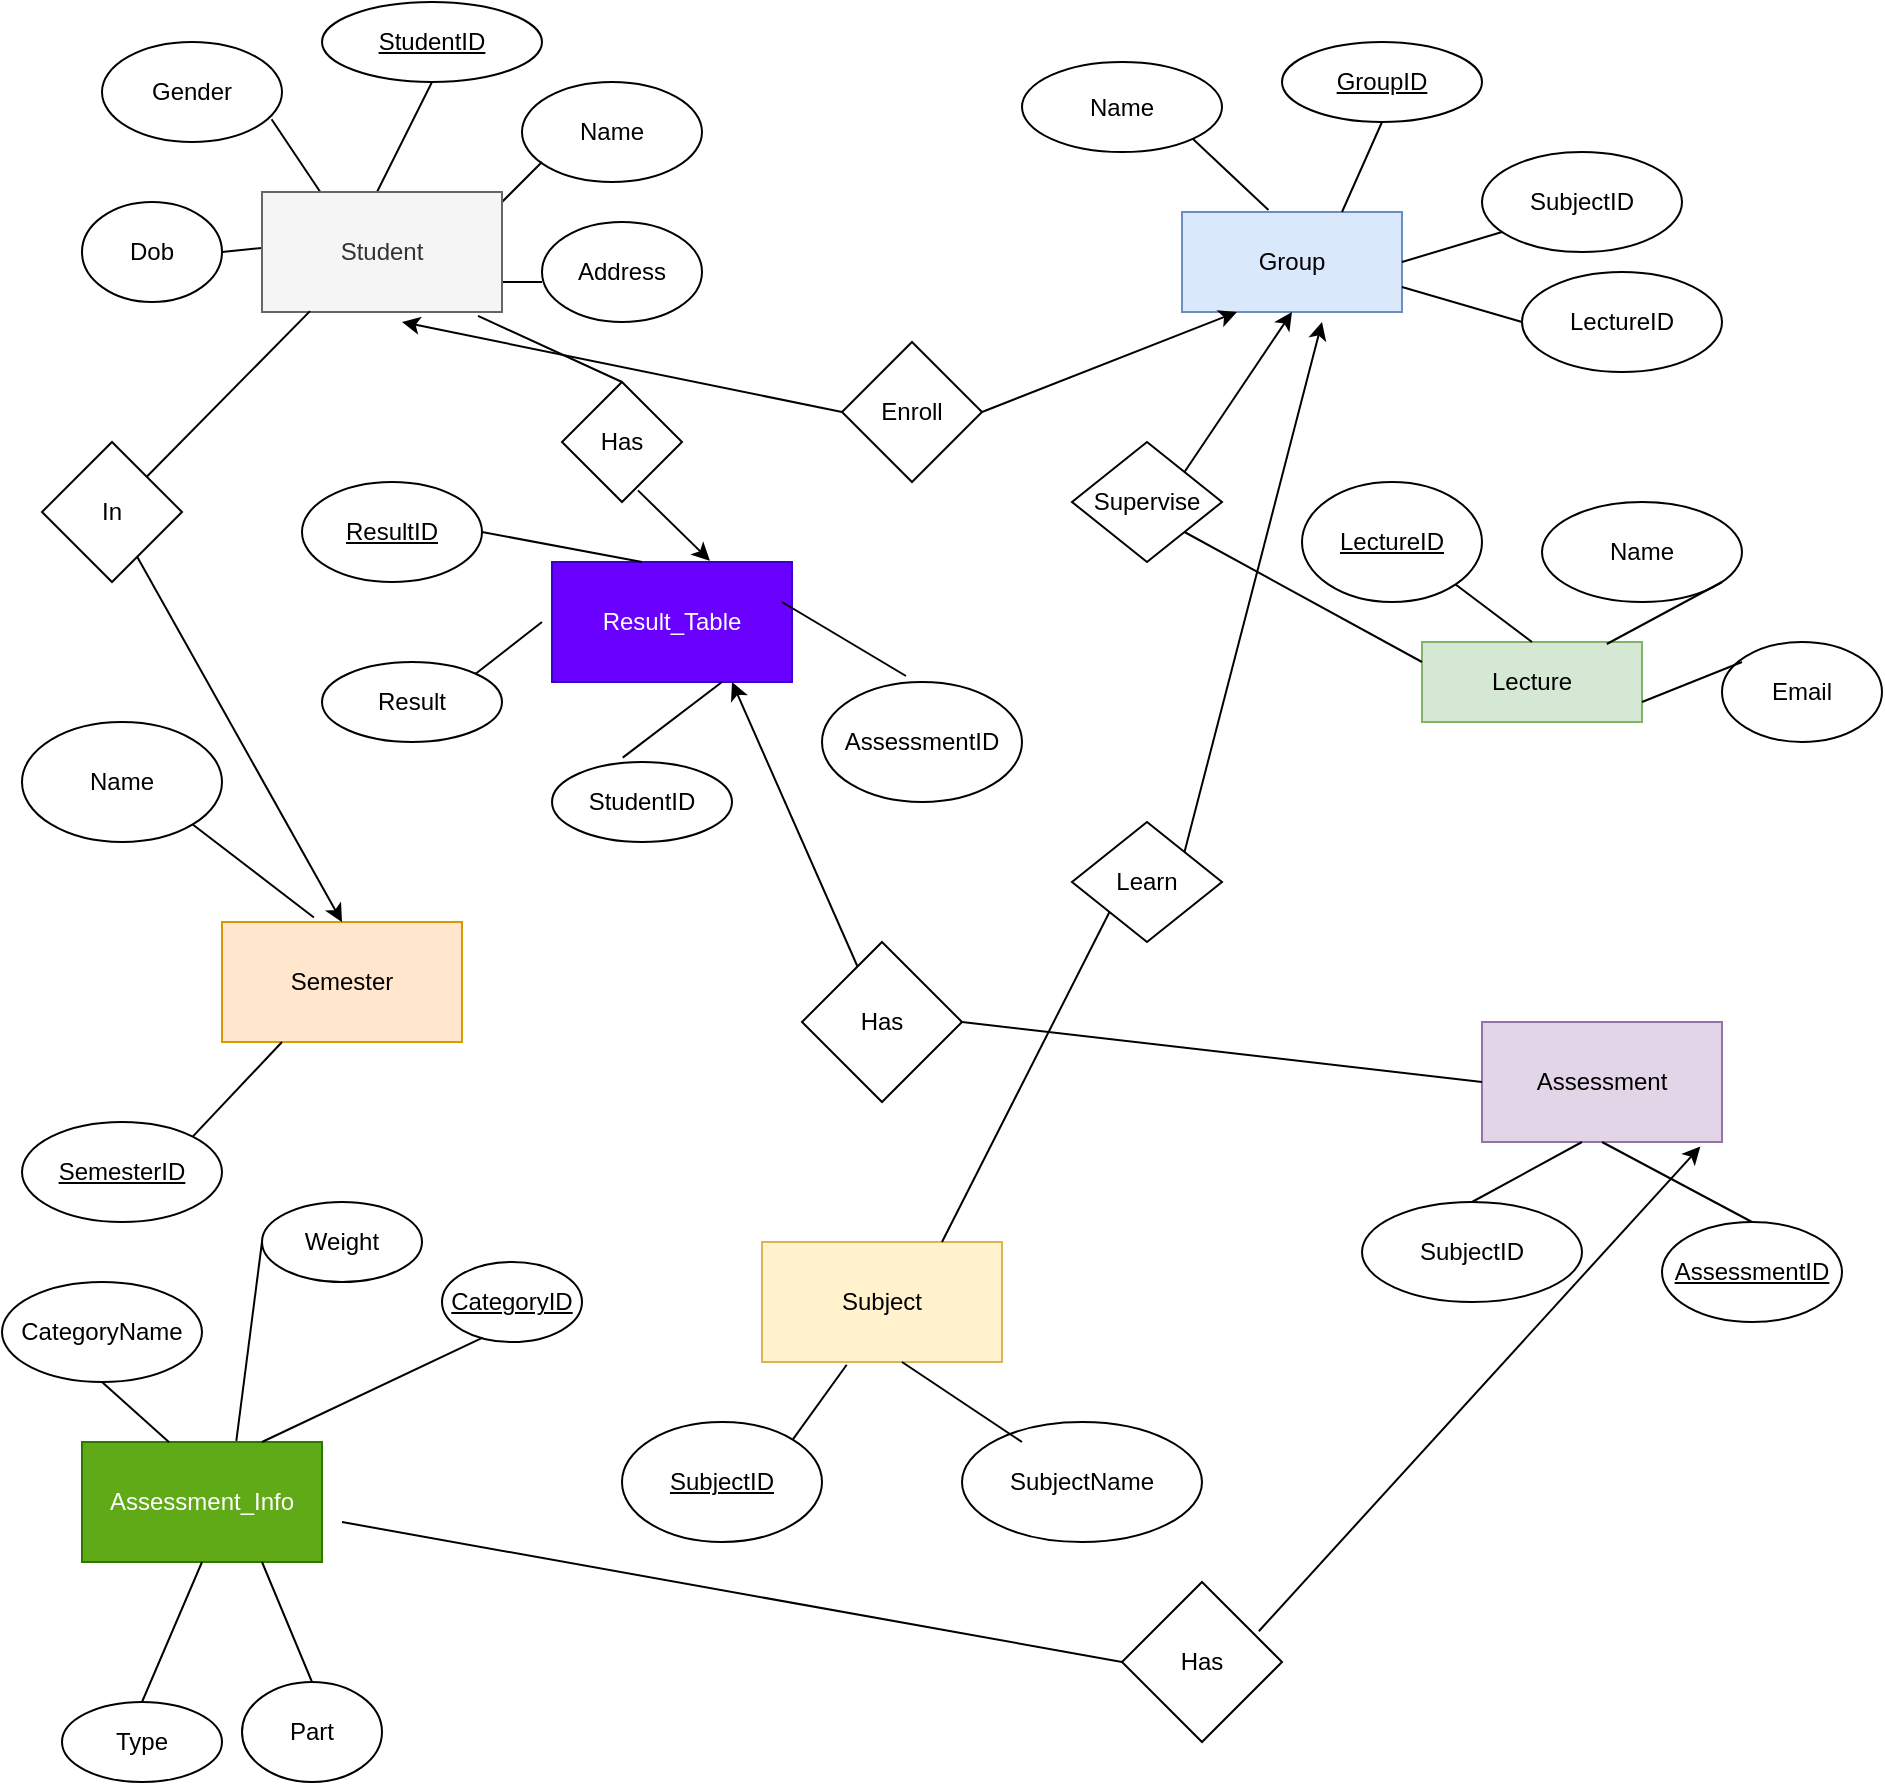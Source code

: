 <mxfile version="20.1.1" type="github">
  <diagram id="R2lEEEUBdFMjLlhIrx00" name="Page-1">
    <mxGraphModel dx="1038" dy="617" grid="1" gridSize="10" guides="1" tooltips="1" connect="1" arrows="1" fold="1" page="1" pageScale="1" pageWidth="1100" pageHeight="1700" math="0" shadow="0" extFonts="Permanent Marker^https://fonts.googleapis.com/css?family=Permanent+Marker">
      <root>
        <mxCell id="0" />
        <mxCell id="1" parent="0" />
        <mxCell id="8Aw5iDRZX28yzJOrs3gT-2" value="&lt;u&gt;StudentID&lt;/u&gt;" style="ellipse;whiteSpace=wrap;html=1;" parent="1" vertex="1">
          <mxGeometry x="160" y="40" width="110" height="40" as="geometry" />
        </mxCell>
        <mxCell id="8Aw5iDRZX28yzJOrs3gT-3" value="Name" style="ellipse;whiteSpace=wrap;html=1;" parent="1" vertex="1">
          <mxGeometry x="260" y="80" width="90" height="50" as="geometry" />
        </mxCell>
        <mxCell id="8Aw5iDRZX28yzJOrs3gT-4" value="Address" style="ellipse;whiteSpace=wrap;html=1;" parent="1" vertex="1">
          <mxGeometry x="270" y="150" width="80" height="50" as="geometry" />
        </mxCell>
        <mxCell id="8Aw5iDRZX28yzJOrs3gT-5" value="Dob" style="ellipse;whiteSpace=wrap;html=1;" parent="1" vertex="1">
          <mxGeometry x="40" y="140" width="70" height="50" as="geometry" />
        </mxCell>
        <mxCell id="8Aw5iDRZX28yzJOrs3gT-6" value="Gender" style="ellipse;whiteSpace=wrap;html=1;" parent="1" vertex="1">
          <mxGeometry x="50" y="60" width="90" height="50" as="geometry" />
        </mxCell>
        <mxCell id="8Aw5iDRZX28yzJOrs3gT-7" value="" style="endArrow=none;html=1;rounded=0;entryX=0.5;entryY=1;entryDx=0;entryDy=0;exitX=0.5;exitY=0;exitDx=0;exitDy=0;" parent="1" target="8Aw5iDRZX28yzJOrs3gT-2" edge="1">
          <mxGeometry width="50" height="50" relative="1" as="geometry">
            <mxPoint x="185" y="140" as="sourcePoint" />
            <mxPoint x="220" y="90" as="targetPoint" />
          </mxGeometry>
        </mxCell>
        <mxCell id="8Aw5iDRZX28yzJOrs3gT-8" value="" style="endArrow=none;html=1;rounded=0;entryX=0.25;entryY=0;entryDx=0;entryDy=0;exitX=0.942;exitY=0.772;exitDx=0;exitDy=0;exitPerimeter=0;" parent="1" source="8Aw5iDRZX28yzJOrs3gT-6" edge="1">
          <mxGeometry width="50" height="50" relative="1" as="geometry">
            <mxPoint x="110" y="130" as="sourcePoint" />
            <mxPoint x="162.5" y="140" as="targetPoint" />
          </mxGeometry>
        </mxCell>
        <mxCell id="8Aw5iDRZX28yzJOrs3gT-9" value="" style="endArrow=none;html=1;rounded=0;" parent="1" edge="1">
          <mxGeometry width="50" height="50" relative="1" as="geometry">
            <mxPoint x="230" y="160" as="sourcePoint" />
            <mxPoint x="270" y="120" as="targetPoint" />
          </mxGeometry>
        </mxCell>
        <mxCell id="8Aw5iDRZX28yzJOrs3gT-10" value="" style="endArrow=none;html=1;rounded=0;exitX=1;exitY=0.5;exitDx=0;exitDy=0;" parent="1" source="8Aw5iDRZX28yzJOrs3gT-5" edge="1">
          <mxGeometry width="50" height="50" relative="1" as="geometry">
            <mxPoint x="110" y="210" as="sourcePoint" />
            <mxPoint x="160" y="160" as="targetPoint" />
          </mxGeometry>
        </mxCell>
        <mxCell id="8Aw5iDRZX28yzJOrs3gT-11" value="" style="endArrow=none;html=1;rounded=0;exitX=1;exitY=0.75;exitDx=0;exitDy=0;" parent="1" source="8Aw5iDRZX28yzJOrs3gT-12" edge="1">
          <mxGeometry width="50" height="50" relative="1" as="geometry">
            <mxPoint x="230" y="207.5" as="sourcePoint" />
            <mxPoint x="270" y="180" as="targetPoint" />
          </mxGeometry>
        </mxCell>
        <mxCell id="8Aw5iDRZX28yzJOrs3gT-12" value="Student" style="rounded=0;whiteSpace=wrap;html=1;fillColor=#f5f5f5;fontColor=#333333;strokeColor=#666666;" parent="1" vertex="1">
          <mxGeometry x="130" y="135" width="120" height="60" as="geometry" />
        </mxCell>
        <mxCell id="8Aw5iDRZX28yzJOrs3gT-13" value="Group" style="rounded=0;whiteSpace=wrap;html=1;fillColor=#dae8fc;strokeColor=#6c8ebf;" parent="1" vertex="1">
          <mxGeometry x="590" y="145" width="110" height="50" as="geometry" />
        </mxCell>
        <mxCell id="8Aw5iDRZX28yzJOrs3gT-14" value="&lt;u&gt;GroupID&lt;/u&gt;" style="ellipse;whiteSpace=wrap;html=1;" parent="1" vertex="1">
          <mxGeometry x="640" y="60" width="100" height="40" as="geometry" />
        </mxCell>
        <mxCell id="8Aw5iDRZX28yzJOrs3gT-15" value="Name" style="ellipse;whiteSpace=wrap;html=1;" parent="1" vertex="1">
          <mxGeometry x="510" y="70" width="100" height="45" as="geometry" />
        </mxCell>
        <mxCell id="8Aw5iDRZX28yzJOrs3gT-16" value="SubjectID" style="ellipse;whiteSpace=wrap;html=1;" parent="1" vertex="1">
          <mxGeometry x="740" y="115" width="100" height="50" as="geometry" />
        </mxCell>
        <mxCell id="8Aw5iDRZX28yzJOrs3gT-17" value="" style="endArrow=none;html=1;rounded=0;entryX=1;entryY=1;entryDx=0;entryDy=0;exitX=0.393;exitY=-0.02;exitDx=0;exitDy=0;exitPerimeter=0;" parent="1" source="8Aw5iDRZX28yzJOrs3gT-13" target="8Aw5iDRZX28yzJOrs3gT-15" edge="1">
          <mxGeometry width="50" height="50" relative="1" as="geometry">
            <mxPoint x="630" y="135" as="sourcePoint" />
            <mxPoint x="640" y="105" as="targetPoint" />
          </mxGeometry>
        </mxCell>
        <mxCell id="8Aw5iDRZX28yzJOrs3gT-18" value="" style="endArrow=none;html=1;rounded=0;entryX=0.5;entryY=1;entryDx=0;entryDy=0;" parent="1" target="8Aw5iDRZX28yzJOrs3gT-14" edge="1">
          <mxGeometry width="50" height="50" relative="1" as="geometry">
            <mxPoint x="670" y="145" as="sourcePoint" />
            <mxPoint x="720" y="95" as="targetPoint" />
          </mxGeometry>
        </mxCell>
        <mxCell id="8Aw5iDRZX28yzJOrs3gT-19" value="" style="endArrow=none;html=1;rounded=0;exitX=1;exitY=0.5;exitDx=0;exitDy=0;" parent="1" source="8Aw5iDRZX28yzJOrs3gT-13" edge="1">
          <mxGeometry width="50" height="50" relative="1" as="geometry">
            <mxPoint x="700" y="205" as="sourcePoint" />
            <mxPoint x="750" y="155" as="targetPoint" />
          </mxGeometry>
        </mxCell>
        <mxCell id="8Aw5iDRZX28yzJOrs3gT-20" value="LectureID" style="ellipse;whiteSpace=wrap;html=1;" parent="1" vertex="1">
          <mxGeometry x="760" y="175" width="100" height="50" as="geometry" />
        </mxCell>
        <mxCell id="8Aw5iDRZX28yzJOrs3gT-21" value="" style="endArrow=none;html=1;rounded=0;exitX=1;exitY=0.75;exitDx=0;exitDy=0;entryX=0;entryY=0.5;entryDx=0;entryDy=0;" parent="1" source="8Aw5iDRZX28yzJOrs3gT-13" target="8Aw5iDRZX28yzJOrs3gT-20" edge="1">
          <mxGeometry width="50" height="50" relative="1" as="geometry">
            <mxPoint x="700" y="235" as="sourcePoint" />
            <mxPoint x="750" y="185" as="targetPoint" />
          </mxGeometry>
        </mxCell>
        <mxCell id="8Aw5iDRZX28yzJOrs3gT-22" value="Lecture" style="rounded=0;whiteSpace=wrap;html=1;fillColor=#d5e8d4;strokeColor=#82b366;" parent="1" vertex="1">
          <mxGeometry x="710" y="360" width="110" height="40" as="geometry" />
        </mxCell>
        <mxCell id="8Aw5iDRZX28yzJOrs3gT-23" value="&lt;u&gt;LectureID&lt;/u&gt;" style="ellipse;whiteSpace=wrap;html=1;" parent="1" vertex="1">
          <mxGeometry x="650" y="280" width="90" height="60" as="geometry" />
        </mxCell>
        <mxCell id="8Aw5iDRZX28yzJOrs3gT-24" value="Name" style="ellipse;whiteSpace=wrap;html=1;" parent="1" vertex="1">
          <mxGeometry x="770" y="290" width="100" height="50" as="geometry" />
        </mxCell>
        <mxCell id="8Aw5iDRZX28yzJOrs3gT-25" value="Email" style="ellipse;whiteSpace=wrap;html=1;" parent="1" vertex="1">
          <mxGeometry x="860" y="360" width="80" height="50" as="geometry" />
        </mxCell>
        <mxCell id="8Aw5iDRZX28yzJOrs3gT-26" value="" style="endArrow=none;html=1;rounded=0;entryX=1;entryY=1;entryDx=0;entryDy=0;exitX=0.5;exitY=0;exitDx=0;exitDy=0;" parent="1" source="8Aw5iDRZX28yzJOrs3gT-22" target="8Aw5iDRZX28yzJOrs3gT-23" edge="1">
          <mxGeometry width="50" height="50" relative="1" as="geometry">
            <mxPoint x="720" y="380" as="sourcePoint" />
            <mxPoint x="770" y="330" as="targetPoint" />
          </mxGeometry>
        </mxCell>
        <mxCell id="8Aw5iDRZX28yzJOrs3gT-27" value="" style="endArrow=none;html=1;rounded=0;exitX=0.84;exitY=0.025;exitDx=0;exitDy=0;exitPerimeter=0;" parent="1" source="8Aw5iDRZX28yzJOrs3gT-22" edge="1">
          <mxGeometry width="50" height="50" relative="1" as="geometry">
            <mxPoint x="810" y="380" as="sourcePoint" />
            <mxPoint x="860" y="330" as="targetPoint" />
          </mxGeometry>
        </mxCell>
        <mxCell id="8Aw5iDRZX28yzJOrs3gT-28" value="" style="endArrow=none;html=1;rounded=0;exitX=1;exitY=0.75;exitDx=0;exitDy=0;" parent="1" source="8Aw5iDRZX28yzJOrs3gT-22" edge="1">
          <mxGeometry width="50" height="50" relative="1" as="geometry">
            <mxPoint x="820" y="420" as="sourcePoint" />
            <mxPoint x="870" y="370" as="targetPoint" />
          </mxGeometry>
        </mxCell>
        <mxCell id="8Aw5iDRZX28yzJOrs3gT-29" value="Semester" style="rounded=0;whiteSpace=wrap;html=1;fillColor=#ffe6cc;strokeColor=#d79b00;" parent="1" vertex="1">
          <mxGeometry x="110" y="500" width="120" height="60" as="geometry" />
        </mxCell>
        <mxCell id="8Aw5iDRZX28yzJOrs3gT-30" value="&lt;u&gt;SemesterID&lt;/u&gt;" style="ellipse;whiteSpace=wrap;html=1;" parent="1" vertex="1">
          <mxGeometry x="10" y="600" width="100" height="50" as="geometry" />
        </mxCell>
        <mxCell id="8Aw5iDRZX28yzJOrs3gT-32" value="Name" style="ellipse;whiteSpace=wrap;html=1;" parent="1" vertex="1">
          <mxGeometry x="10" y="400" width="100" height="60" as="geometry" />
        </mxCell>
        <mxCell id="8Aw5iDRZX28yzJOrs3gT-33" value="" style="endArrow=none;html=1;rounded=0;entryX=1;entryY=1;entryDx=0;entryDy=0;exitX=0.383;exitY=-0.037;exitDx=0;exitDy=0;exitPerimeter=0;" parent="1" source="8Aw5iDRZX28yzJOrs3gT-29" target="8Aw5iDRZX28yzJOrs3gT-32" edge="1">
          <mxGeometry width="50" height="50" relative="1" as="geometry">
            <mxPoint x="140" y="480" as="sourcePoint" />
            <mxPoint x="190" y="430" as="targetPoint" />
          </mxGeometry>
        </mxCell>
        <mxCell id="8Aw5iDRZX28yzJOrs3gT-34" value="" style="endArrow=none;html=1;rounded=0;entryX=1;entryY=0;entryDx=0;entryDy=0;exitX=0.25;exitY=1;exitDx=0;exitDy=0;" parent="1" source="8Aw5iDRZX28yzJOrs3gT-29" target="8Aw5iDRZX28yzJOrs3gT-30" edge="1">
          <mxGeometry width="50" height="50" relative="1" as="geometry">
            <mxPoint x="210" y="460" as="sourcePoint" />
            <mxPoint x="260" y="410" as="targetPoint" />
          </mxGeometry>
        </mxCell>
        <mxCell id="8Aw5iDRZX28yzJOrs3gT-35" value="Subject" style="rounded=0;whiteSpace=wrap;html=1;fillColor=#fff2cc;strokeColor=#d6b656;" parent="1" vertex="1">
          <mxGeometry x="380" y="660" width="120" height="60" as="geometry" />
        </mxCell>
        <mxCell id="8Aw5iDRZX28yzJOrs3gT-36" value="&lt;u&gt;SubjectID&lt;/u&gt;" style="ellipse;whiteSpace=wrap;html=1;" parent="1" vertex="1">
          <mxGeometry x="310" y="750" width="100" height="60" as="geometry" />
        </mxCell>
        <mxCell id="8Aw5iDRZX28yzJOrs3gT-37" value="SubjectName" style="ellipse;whiteSpace=wrap;html=1;" parent="1" vertex="1">
          <mxGeometry x="480" y="750" width="120" height="60" as="geometry" />
        </mxCell>
        <mxCell id="8Aw5iDRZX28yzJOrs3gT-38" value="" style="endArrow=none;html=1;rounded=0;exitX=1;exitY=0;exitDx=0;exitDy=0;entryX=0.353;entryY=1.023;entryDx=0;entryDy=0;entryPerimeter=0;" parent="1" source="8Aw5iDRZX28yzJOrs3gT-36" target="8Aw5iDRZX28yzJOrs3gT-35" edge="1">
          <mxGeometry width="50" height="50" relative="1" as="geometry">
            <mxPoint x="360" y="760" as="sourcePoint" />
            <mxPoint x="410" y="710" as="targetPoint" />
          </mxGeometry>
        </mxCell>
        <mxCell id="8Aw5iDRZX28yzJOrs3gT-39" value="" style="endArrow=none;html=1;rounded=0;exitX=0.25;exitY=0.167;exitDx=0;exitDy=0;exitPerimeter=0;" parent="1" source="8Aw5iDRZX28yzJOrs3gT-37" edge="1">
          <mxGeometry width="50" height="50" relative="1" as="geometry">
            <mxPoint x="470" y="770" as="sourcePoint" />
            <mxPoint x="450" y="720" as="targetPoint" />
          </mxGeometry>
        </mxCell>
        <mxCell id="8Aw5iDRZX28yzJOrs3gT-40" value="Assessment" style="rounded=0;whiteSpace=wrap;html=1;fillColor=#e1d5e7;strokeColor=#9673a6;" parent="1" vertex="1">
          <mxGeometry x="740" y="550" width="120" height="60" as="geometry" />
        </mxCell>
        <mxCell id="8Aw5iDRZX28yzJOrs3gT-41" value="&lt;u&gt;AssessmentID&lt;/u&gt;" style="ellipse;whiteSpace=wrap;html=1;" parent="1" vertex="1">
          <mxGeometry x="830" y="650" width="90" height="50" as="geometry" />
        </mxCell>
        <mxCell id="8Aw5iDRZX28yzJOrs3gT-42" value="" style="endArrow=none;html=1;rounded=0;entryX=0.5;entryY=1;entryDx=0;entryDy=0;exitX=0.5;exitY=0;exitDx=0;exitDy=0;" parent="1" source="8Aw5iDRZX28yzJOrs3gT-41" target="8Aw5iDRZX28yzJOrs3gT-40" edge="1">
          <mxGeometry width="50" height="50" relative="1" as="geometry">
            <mxPoint x="840" y="660" as="sourcePoint" />
            <mxPoint x="890" y="610" as="targetPoint" />
          </mxGeometry>
        </mxCell>
        <mxCell id="8Aw5iDRZX28yzJOrs3gT-43" value="SubjectID" style="ellipse;whiteSpace=wrap;html=1;" parent="1" vertex="1">
          <mxGeometry x="680" y="640" width="110" height="50" as="geometry" />
        </mxCell>
        <mxCell id="8Aw5iDRZX28yzJOrs3gT-44" value="" style="endArrow=none;html=1;rounded=0;exitX=0.5;exitY=0;exitDx=0;exitDy=0;" parent="1" source="8Aw5iDRZX28yzJOrs3gT-43" edge="1">
          <mxGeometry width="50" height="50" relative="1" as="geometry">
            <mxPoint x="740" y="650" as="sourcePoint" />
            <mxPoint x="790" y="610" as="targetPoint" />
          </mxGeometry>
        </mxCell>
        <mxCell id="8Aw5iDRZX28yzJOrs3gT-46" value="Assessment_Info" style="rounded=0;whiteSpace=wrap;html=1;fillColor=#60a917;fontColor=#ffffff;strokeColor=#2D7600;" parent="1" vertex="1">
          <mxGeometry x="40" y="760" width="120" height="60" as="geometry" />
        </mxCell>
        <mxCell id="8Aw5iDRZX28yzJOrs3gT-47" value="&lt;u&gt;CategoryID&lt;/u&gt;" style="ellipse;whiteSpace=wrap;html=1;" parent="1" vertex="1">
          <mxGeometry x="220" y="670" width="70" height="40" as="geometry" />
        </mxCell>
        <mxCell id="8Aw5iDRZX28yzJOrs3gT-48" value="Weight" style="ellipse;whiteSpace=wrap;html=1;" parent="1" vertex="1">
          <mxGeometry x="130" y="640" width="80" height="40" as="geometry" />
        </mxCell>
        <mxCell id="8Aw5iDRZX28yzJOrs3gT-49" value="Part" style="ellipse;whiteSpace=wrap;html=1;" parent="1" vertex="1">
          <mxGeometry x="120" y="880" width="70" height="50" as="geometry" />
        </mxCell>
        <mxCell id="8Aw5iDRZX28yzJOrs3gT-50" value="Type" style="ellipse;whiteSpace=wrap;html=1;" parent="1" vertex="1">
          <mxGeometry x="30" y="890" width="80" height="40" as="geometry" />
        </mxCell>
        <mxCell id="8Aw5iDRZX28yzJOrs3gT-51" value="CategoryName" style="ellipse;whiteSpace=wrap;html=1;" parent="1" vertex="1">
          <mxGeometry y="680" width="100" height="50" as="geometry" />
        </mxCell>
        <mxCell id="8Aw5iDRZX28yzJOrs3gT-52" value="" style="endArrow=none;html=1;rounded=0;entryX=0.363;entryY=0.003;entryDx=0;entryDy=0;exitX=0.5;exitY=1;exitDx=0;exitDy=0;entryPerimeter=0;" parent="1" source="8Aw5iDRZX28yzJOrs3gT-51" target="8Aw5iDRZX28yzJOrs3gT-46" edge="1">
          <mxGeometry width="50" height="50" relative="1" as="geometry">
            <mxPoint x="420" y="530" as="sourcePoint" />
            <mxPoint x="450" y="480" as="targetPoint" />
          </mxGeometry>
        </mxCell>
        <mxCell id="8Aw5iDRZX28yzJOrs3gT-53" value="" style="endArrow=none;html=1;rounded=0;entryX=0.5;entryY=1;entryDx=0;entryDy=0;exitX=0.5;exitY=0;exitDx=0;exitDy=0;" parent="1" source="8Aw5iDRZX28yzJOrs3gT-50" target="8Aw5iDRZX28yzJOrs3gT-46" edge="1">
          <mxGeometry width="50" height="50" relative="1" as="geometry">
            <mxPoint x="510" y="560" as="sourcePoint" />
            <mxPoint x="560" y="510" as="targetPoint" />
          </mxGeometry>
        </mxCell>
        <mxCell id="8Aw5iDRZX28yzJOrs3gT-54" value="" style="endArrow=none;html=1;rounded=0;entryX=0.291;entryY=0.945;entryDx=0;entryDy=0;entryPerimeter=0;exitX=0.75;exitY=0;exitDx=0;exitDy=0;" parent="1" source="8Aw5iDRZX28yzJOrs3gT-46" target="8Aw5iDRZX28yzJOrs3gT-47" edge="1">
          <mxGeometry width="50" height="50" relative="1" as="geometry">
            <mxPoint x="550" y="460" as="sourcePoint" />
            <mxPoint x="600" y="410" as="targetPoint" />
          </mxGeometry>
        </mxCell>
        <mxCell id="8Aw5iDRZX28yzJOrs3gT-55" value="" style="endArrow=none;html=1;rounded=0;entryX=0;entryY=0.5;entryDx=0;entryDy=0;exitX=0.643;exitY=-0.01;exitDx=0;exitDy=0;exitPerimeter=0;" parent="1" source="8Aw5iDRZX28yzJOrs3gT-46" target="8Aw5iDRZX28yzJOrs3gT-48" edge="1">
          <mxGeometry width="50" height="50" relative="1" as="geometry">
            <mxPoint x="570" y="510" as="sourcePoint" />
            <mxPoint x="620" y="460" as="targetPoint" />
          </mxGeometry>
        </mxCell>
        <mxCell id="8Aw5iDRZX28yzJOrs3gT-56" value="" style="endArrow=none;html=1;rounded=0;entryX=0.75;entryY=1;entryDx=0;entryDy=0;exitX=0.5;exitY=0;exitDx=0;exitDy=0;" parent="1" source="8Aw5iDRZX28yzJOrs3gT-49" target="8Aw5iDRZX28yzJOrs3gT-46" edge="1">
          <mxGeometry width="50" height="50" relative="1" as="geometry">
            <mxPoint x="570" y="540" as="sourcePoint" />
            <mxPoint x="620" y="490" as="targetPoint" />
          </mxGeometry>
        </mxCell>
        <mxCell id="8Aw5iDRZX28yzJOrs3gT-57" value="Result_Table" style="rounded=0;whiteSpace=wrap;html=1;fillColor=#6a00ff;fontColor=#ffffff;strokeColor=#3700CC;" parent="1" vertex="1">
          <mxGeometry x="275" y="320" width="120" height="60" as="geometry" />
        </mxCell>
        <mxCell id="8Aw5iDRZX28yzJOrs3gT-58" value="&lt;u&gt;ResultID&lt;/u&gt;" style="ellipse;whiteSpace=wrap;html=1;" parent="1" vertex="1">
          <mxGeometry x="150" y="280" width="90" height="50" as="geometry" />
        </mxCell>
        <mxCell id="8Aw5iDRZX28yzJOrs3gT-59" value="Result" style="ellipse;whiteSpace=wrap;html=1;" parent="1" vertex="1">
          <mxGeometry x="160" y="370" width="90" height="40" as="geometry" />
        </mxCell>
        <mxCell id="8Aw5iDRZX28yzJOrs3gT-60" value="StudentID" style="ellipse;whiteSpace=wrap;html=1;" parent="1" vertex="1">
          <mxGeometry x="275" y="420" width="90" height="40" as="geometry" />
        </mxCell>
        <mxCell id="8Aw5iDRZX28yzJOrs3gT-61" value="AssessmentID" style="ellipse;whiteSpace=wrap;html=1;" parent="1" vertex="1">
          <mxGeometry x="410" y="380" width="100" height="60" as="geometry" />
        </mxCell>
        <mxCell id="8Aw5iDRZX28yzJOrs3gT-62" value="" style="endArrow=none;html=1;rounded=0;entryX=1;entryY=0.5;entryDx=0;entryDy=0;" parent="1" target="8Aw5iDRZX28yzJOrs3gT-58" edge="1">
          <mxGeometry width="50" height="50" relative="1" as="geometry">
            <mxPoint x="320" y="320" as="sourcePoint" />
            <mxPoint x="280" y="300" as="targetPoint" />
          </mxGeometry>
        </mxCell>
        <mxCell id="8Aw5iDRZX28yzJOrs3gT-63" value="" style="endArrow=none;html=1;rounded=0;exitX=1;exitY=0;exitDx=0;exitDy=0;" parent="1" source="8Aw5iDRZX28yzJOrs3gT-59" edge="1">
          <mxGeometry width="50" height="50" relative="1" as="geometry">
            <mxPoint x="230" y="410" as="sourcePoint" />
            <mxPoint x="270" y="350" as="targetPoint" />
          </mxGeometry>
        </mxCell>
        <mxCell id="8Aw5iDRZX28yzJOrs3gT-64" value="" style="endArrow=none;html=1;rounded=0;exitX=0.393;exitY=-0.055;exitDx=0;exitDy=0;exitPerimeter=0;" parent="1" source="8Aw5iDRZX28yzJOrs3gT-60" edge="1">
          <mxGeometry width="50" height="50" relative="1" as="geometry">
            <mxPoint x="310" y="430" as="sourcePoint" />
            <mxPoint x="360" y="380" as="targetPoint" />
          </mxGeometry>
        </mxCell>
        <mxCell id="8Aw5iDRZX28yzJOrs3gT-65" value="" style="endArrow=none;html=1;rounded=0;exitX=0.42;exitY=-0.05;exitDx=0;exitDy=0;exitPerimeter=0;" parent="1" source="8Aw5iDRZX28yzJOrs3gT-61" edge="1">
          <mxGeometry width="50" height="50" relative="1" as="geometry">
            <mxPoint x="400" y="390" as="sourcePoint" />
            <mxPoint x="390" y="340" as="targetPoint" />
          </mxGeometry>
        </mxCell>
        <mxCell id="8Aw5iDRZX28yzJOrs3gT-66" value="Enroll" style="rhombus;whiteSpace=wrap;html=1;" parent="1" vertex="1">
          <mxGeometry x="420" y="210" width="70" height="70" as="geometry" />
        </mxCell>
        <mxCell id="8Aw5iDRZX28yzJOrs3gT-68" value="" style="endArrow=classic;html=1;rounded=0;exitX=0;exitY=0.5;exitDx=0;exitDy=0;" parent="1" source="8Aw5iDRZX28yzJOrs3gT-66" edge="1">
          <mxGeometry width="50" height="50" relative="1" as="geometry">
            <mxPoint x="220" y="240" as="sourcePoint" />
            <mxPoint x="200" y="200" as="targetPoint" />
          </mxGeometry>
        </mxCell>
        <mxCell id="8Aw5iDRZX28yzJOrs3gT-69" value="" style="endArrow=classic;html=1;rounded=0;exitX=1;exitY=0.5;exitDx=0;exitDy=0;entryX=0.25;entryY=1;entryDx=0;entryDy=0;" parent="1" source="8Aw5iDRZX28yzJOrs3gT-66" target="8Aw5iDRZX28yzJOrs3gT-13" edge="1">
          <mxGeometry width="50" height="50" relative="1" as="geometry">
            <mxPoint x="360" y="360" as="sourcePoint" />
            <mxPoint x="410" y="310" as="targetPoint" />
          </mxGeometry>
        </mxCell>
        <mxCell id="8Aw5iDRZX28yzJOrs3gT-70" value="Supervise" style="rhombus;whiteSpace=wrap;html=1;" parent="1" vertex="1">
          <mxGeometry x="535" y="260" width="75" height="60" as="geometry" />
        </mxCell>
        <mxCell id="8Aw5iDRZX28yzJOrs3gT-72" value="" style="endArrow=classic;html=1;rounded=0;entryX=0.5;entryY=1;entryDx=0;entryDy=0;exitX=1;exitY=0;exitDx=0;exitDy=0;" parent="1" source="8Aw5iDRZX28yzJOrs3gT-70" target="8Aw5iDRZX28yzJOrs3gT-13" edge="1">
          <mxGeometry width="50" height="50" relative="1" as="geometry">
            <mxPoint x="590" y="280" as="sourcePoint" />
            <mxPoint x="640" y="230" as="targetPoint" />
          </mxGeometry>
        </mxCell>
        <mxCell id="8Aw5iDRZX28yzJOrs3gT-74" value="" style="endArrow=none;html=1;rounded=0;entryX=1;entryY=1;entryDx=0;entryDy=0;exitX=0;exitY=0.25;exitDx=0;exitDy=0;" parent="1" source="8Aw5iDRZX28yzJOrs3gT-22" target="8Aw5iDRZX28yzJOrs3gT-70" edge="1">
          <mxGeometry width="50" height="50" relative="1" as="geometry">
            <mxPoint x="590" y="370" as="sourcePoint" />
            <mxPoint x="640" y="320" as="targetPoint" />
          </mxGeometry>
        </mxCell>
        <mxCell id="8Aw5iDRZX28yzJOrs3gT-75" value="Learn" style="rhombus;whiteSpace=wrap;html=1;" parent="1" vertex="1">
          <mxGeometry x="535" y="450" width="75" height="60" as="geometry" />
        </mxCell>
        <mxCell id="8Aw5iDRZX28yzJOrs3gT-76" value="" style="endArrow=none;html=1;rounded=0;entryX=0;entryY=1;entryDx=0;entryDy=0;exitX=0.75;exitY=0;exitDx=0;exitDy=0;" parent="1" source="8Aw5iDRZX28yzJOrs3gT-35" target="8Aw5iDRZX28yzJOrs3gT-75" edge="1">
          <mxGeometry width="50" height="50" relative="1" as="geometry">
            <mxPoint x="480" y="650" as="sourcePoint" />
            <mxPoint x="550" y="550" as="targetPoint" />
          </mxGeometry>
        </mxCell>
        <mxCell id="8Aw5iDRZX28yzJOrs3gT-77" value="" style="endArrow=classic;html=1;rounded=0;exitX=1;exitY=0;exitDx=0;exitDy=0;" parent="1" source="8Aw5iDRZX28yzJOrs3gT-75" edge="1">
          <mxGeometry width="50" height="50" relative="1" as="geometry">
            <mxPoint x="590" y="430" as="sourcePoint" />
            <mxPoint x="660" y="200" as="targetPoint" />
          </mxGeometry>
        </mxCell>
        <mxCell id="8Aw5iDRZX28yzJOrs3gT-78" value="In" style="rhombus;whiteSpace=wrap;html=1;" parent="1" vertex="1">
          <mxGeometry x="20" y="260" width="70" height="70" as="geometry" />
        </mxCell>
        <mxCell id="8Aw5iDRZX28yzJOrs3gT-79" value="" style="endArrow=none;html=1;rounded=0;entryX=0.2;entryY=0.993;entryDx=0;entryDy=0;entryPerimeter=0;" parent="1" source="8Aw5iDRZX28yzJOrs3gT-78" target="8Aw5iDRZX28yzJOrs3gT-12" edge="1">
          <mxGeometry width="50" height="50" relative="1" as="geometry">
            <mxPoint x="90" y="240" as="sourcePoint" />
            <mxPoint x="140" y="190" as="targetPoint" />
          </mxGeometry>
        </mxCell>
        <mxCell id="8Aw5iDRZX28yzJOrs3gT-81" value="" style="endArrow=classic;html=1;rounded=0;entryX=0.5;entryY=0;entryDx=0;entryDy=0;" parent="1" source="8Aw5iDRZX28yzJOrs3gT-78" target="8Aw5iDRZX28yzJOrs3gT-29" edge="1">
          <mxGeometry width="50" height="50" relative="1" as="geometry">
            <mxPoint x="60" y="370" as="sourcePoint" />
            <mxPoint x="110" y="320" as="targetPoint" />
          </mxGeometry>
        </mxCell>
        <mxCell id="Jj243RgN2Xe4IELFZvrF-1" value="Has" style="rhombus;whiteSpace=wrap;html=1;" vertex="1" parent="1">
          <mxGeometry x="280" y="230" width="60" height="60" as="geometry" />
        </mxCell>
        <mxCell id="Jj243RgN2Xe4IELFZvrF-3" value="" style="endArrow=none;html=1;rounded=0;entryX=0.9;entryY=1.033;entryDx=0;entryDy=0;entryPerimeter=0;exitX=0.5;exitY=0;exitDx=0;exitDy=0;" edge="1" parent="1" source="Jj243RgN2Xe4IELFZvrF-1" target="8Aw5iDRZX28yzJOrs3gT-12">
          <mxGeometry width="50" height="50" relative="1" as="geometry">
            <mxPoint x="230" y="260" as="sourcePoint" />
            <mxPoint x="280" y="210" as="targetPoint" />
          </mxGeometry>
        </mxCell>
        <mxCell id="Jj243RgN2Xe4IELFZvrF-4" value="" style="endArrow=classic;html=1;rounded=0;exitX=0.633;exitY=0.903;exitDx=0;exitDy=0;exitPerimeter=0;entryX=0.658;entryY=-0.01;entryDx=0;entryDy=0;entryPerimeter=0;" edge="1" parent="1" source="Jj243RgN2Xe4IELFZvrF-1" target="8Aw5iDRZX28yzJOrs3gT-57">
          <mxGeometry width="50" height="50" relative="1" as="geometry">
            <mxPoint x="310" y="320" as="sourcePoint" />
            <mxPoint x="360" y="270" as="targetPoint" />
          </mxGeometry>
        </mxCell>
        <mxCell id="Jj243RgN2Xe4IELFZvrF-5" value="Has" style="rhombus;whiteSpace=wrap;html=1;" vertex="1" parent="1">
          <mxGeometry x="400" y="510" width="80" height="80" as="geometry" />
        </mxCell>
        <mxCell id="Jj243RgN2Xe4IELFZvrF-6" value="" style="endArrow=none;html=1;rounded=0;exitX=1;exitY=0.5;exitDx=0;exitDy=0;entryX=0;entryY=0.5;entryDx=0;entryDy=0;" edge="1" parent="1" source="Jj243RgN2Xe4IELFZvrF-5" target="8Aw5iDRZX28yzJOrs3gT-40">
          <mxGeometry width="50" height="50" relative="1" as="geometry">
            <mxPoint x="560" y="600" as="sourcePoint" />
            <mxPoint x="610" y="550" as="targetPoint" />
          </mxGeometry>
        </mxCell>
        <mxCell id="Jj243RgN2Xe4IELFZvrF-7" value="" style="endArrow=classic;html=1;rounded=0;entryX=0.75;entryY=1;entryDx=0;entryDy=0;" edge="1" parent="1" source="Jj243RgN2Xe4IELFZvrF-5" target="8Aw5iDRZX28yzJOrs3gT-57">
          <mxGeometry width="50" height="50" relative="1" as="geometry">
            <mxPoint x="365" y="490" as="sourcePoint" />
            <mxPoint x="435.711" y="440" as="targetPoint" />
          </mxGeometry>
        </mxCell>
        <mxCell id="Jj243RgN2Xe4IELFZvrF-8" value="Has" style="rhombus;whiteSpace=wrap;html=1;" vertex="1" parent="1">
          <mxGeometry x="560" y="830" width="80" height="80" as="geometry" />
        </mxCell>
        <mxCell id="Jj243RgN2Xe4IELFZvrF-10" value="" style="endArrow=none;html=1;rounded=0;entryX=0;entryY=0.5;entryDx=0;entryDy=0;" edge="1" parent="1" target="Jj243RgN2Xe4IELFZvrF-8">
          <mxGeometry width="50" height="50" relative="1" as="geometry">
            <mxPoint x="170" y="800" as="sourcePoint" />
            <mxPoint x="220" y="800" as="targetPoint" />
          </mxGeometry>
        </mxCell>
        <mxCell id="Jj243RgN2Xe4IELFZvrF-11" value="" style="endArrow=classic;html=1;rounded=0;exitX=0.855;exitY=0.308;exitDx=0;exitDy=0;exitPerimeter=0;entryX=0.91;entryY=1.037;entryDx=0;entryDy=0;entryPerimeter=0;" edge="1" parent="1" source="Jj243RgN2Xe4IELFZvrF-8" target="8Aw5iDRZX28yzJOrs3gT-40">
          <mxGeometry width="50" height="50" relative="1" as="geometry">
            <mxPoint x="670" y="820" as="sourcePoint" />
            <mxPoint x="720" y="770" as="targetPoint" />
          </mxGeometry>
        </mxCell>
      </root>
    </mxGraphModel>
  </diagram>
</mxfile>

